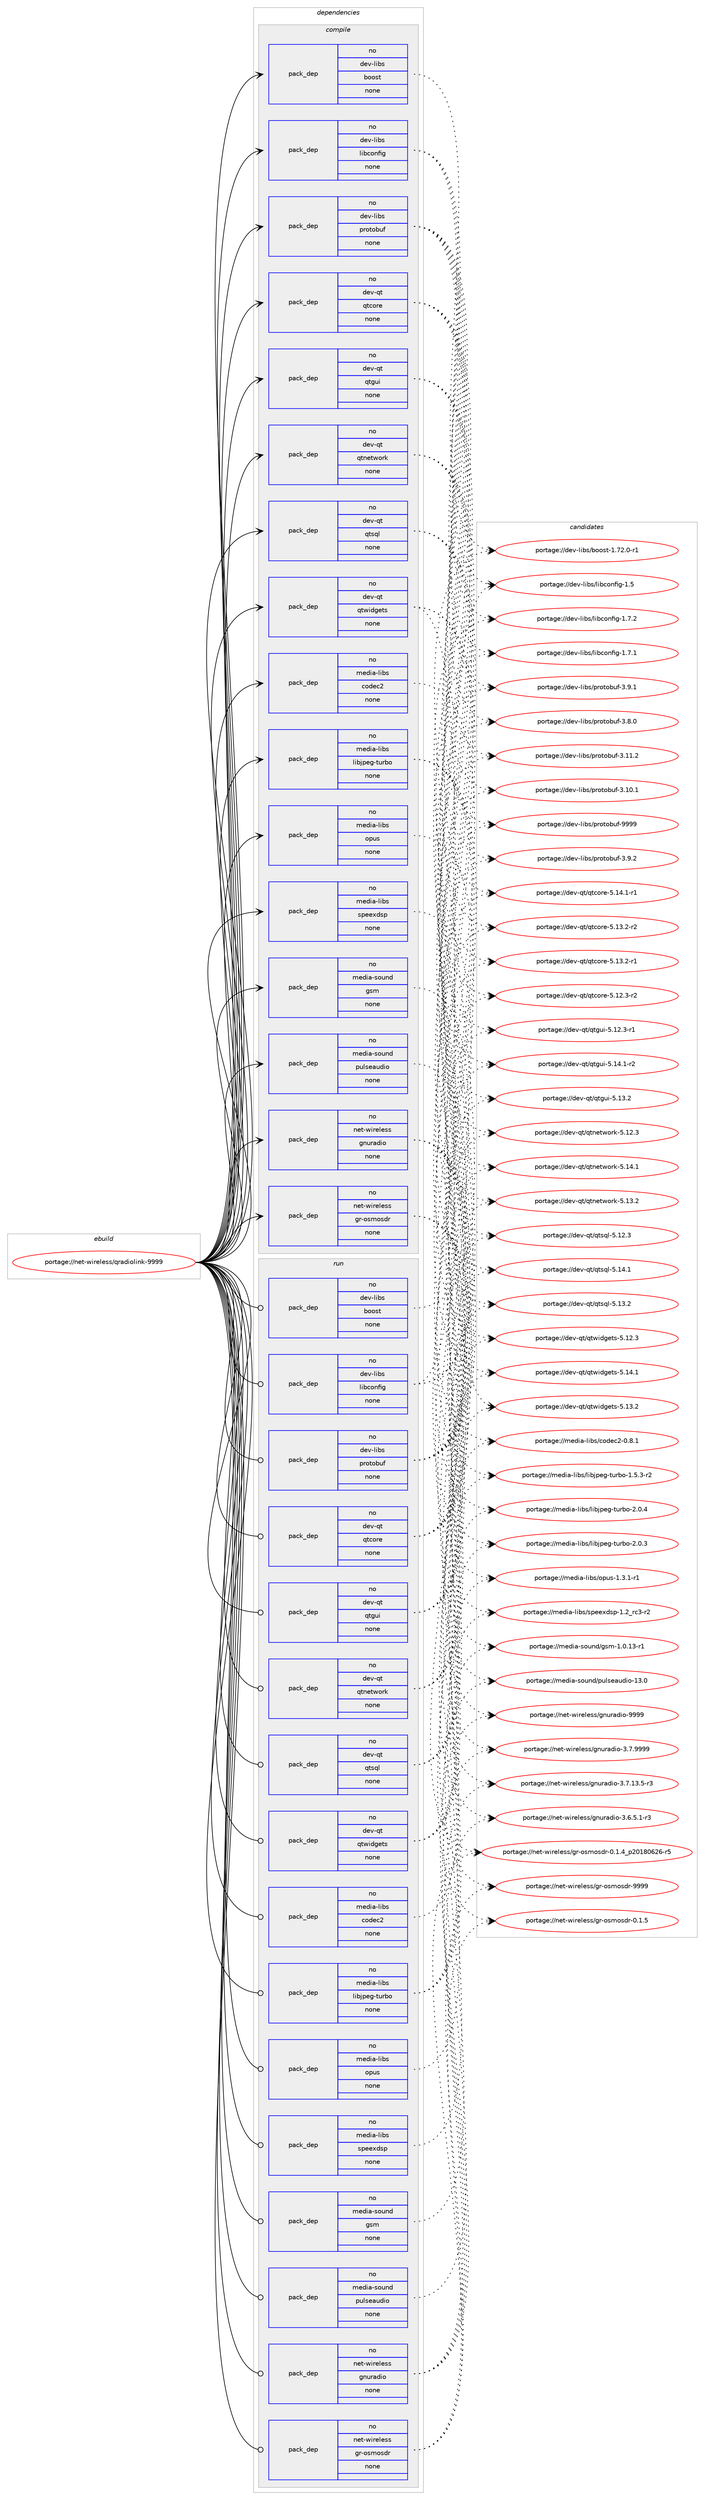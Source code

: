 digraph prolog {

# *************
# Graph options
# *************

newrank=true;
concentrate=true;
compound=true;
graph [rankdir=LR,fontname=Helvetica,fontsize=10,ranksep=1.5];#, ranksep=2.5, nodesep=0.2];
edge  [arrowhead=vee];
node  [fontname=Helvetica,fontsize=10];

# **********
# The ebuild
# **********

subgraph cluster_leftcol {
color=gray;
rank=same;
label=<<i>ebuild</i>>;
id [label="portage://net-wireless/qradiolink-9999", color=red, width=4, href="../net-wireless/qradiolink-9999.svg"];
}

# ****************
# The dependencies
# ****************

subgraph cluster_midcol {
color=gray;
label=<<i>dependencies</i>>;
subgraph cluster_compile {
fillcolor="#eeeeee";
style=filled;
label=<<i>compile</i>>;
subgraph pack50877 {
dependency64697 [label=<<TABLE BORDER="0" CELLBORDER="1" CELLSPACING="0" CELLPADDING="4" WIDTH="220"><TR><TD ROWSPAN="6" CELLPADDING="30">pack_dep</TD></TR><TR><TD WIDTH="110">no</TD></TR><TR><TD>dev-libs</TD></TR><TR><TD>boost</TD></TR><TR><TD>none</TD></TR><TR><TD></TD></TR></TABLE>>, shape=none, color=blue];
}
id:e -> dependency64697:w [weight=20,style="solid",arrowhead="vee"];
subgraph pack50878 {
dependency64698 [label=<<TABLE BORDER="0" CELLBORDER="1" CELLSPACING="0" CELLPADDING="4" WIDTH="220"><TR><TD ROWSPAN="6" CELLPADDING="30">pack_dep</TD></TR><TR><TD WIDTH="110">no</TD></TR><TR><TD>dev-libs</TD></TR><TR><TD>libconfig</TD></TR><TR><TD>none</TD></TR><TR><TD></TD></TR></TABLE>>, shape=none, color=blue];
}
id:e -> dependency64698:w [weight=20,style="solid",arrowhead="vee"];
subgraph pack50879 {
dependency64699 [label=<<TABLE BORDER="0" CELLBORDER="1" CELLSPACING="0" CELLPADDING="4" WIDTH="220"><TR><TD ROWSPAN="6" CELLPADDING="30">pack_dep</TD></TR><TR><TD WIDTH="110">no</TD></TR><TR><TD>dev-libs</TD></TR><TR><TD>protobuf</TD></TR><TR><TD>none</TD></TR><TR><TD></TD></TR></TABLE>>, shape=none, color=blue];
}
id:e -> dependency64699:w [weight=20,style="solid",arrowhead="vee"];
subgraph pack50880 {
dependency64700 [label=<<TABLE BORDER="0" CELLBORDER="1" CELLSPACING="0" CELLPADDING="4" WIDTH="220"><TR><TD ROWSPAN="6" CELLPADDING="30">pack_dep</TD></TR><TR><TD WIDTH="110">no</TD></TR><TR><TD>dev-qt</TD></TR><TR><TD>qtcore</TD></TR><TR><TD>none</TD></TR><TR><TD></TD></TR></TABLE>>, shape=none, color=blue];
}
id:e -> dependency64700:w [weight=20,style="solid",arrowhead="vee"];
subgraph pack50881 {
dependency64701 [label=<<TABLE BORDER="0" CELLBORDER="1" CELLSPACING="0" CELLPADDING="4" WIDTH="220"><TR><TD ROWSPAN="6" CELLPADDING="30">pack_dep</TD></TR><TR><TD WIDTH="110">no</TD></TR><TR><TD>dev-qt</TD></TR><TR><TD>qtgui</TD></TR><TR><TD>none</TD></TR><TR><TD></TD></TR></TABLE>>, shape=none, color=blue];
}
id:e -> dependency64701:w [weight=20,style="solid",arrowhead="vee"];
subgraph pack50882 {
dependency64702 [label=<<TABLE BORDER="0" CELLBORDER="1" CELLSPACING="0" CELLPADDING="4" WIDTH="220"><TR><TD ROWSPAN="6" CELLPADDING="30">pack_dep</TD></TR><TR><TD WIDTH="110">no</TD></TR><TR><TD>dev-qt</TD></TR><TR><TD>qtnetwork</TD></TR><TR><TD>none</TD></TR><TR><TD></TD></TR></TABLE>>, shape=none, color=blue];
}
id:e -> dependency64702:w [weight=20,style="solid",arrowhead="vee"];
subgraph pack50883 {
dependency64703 [label=<<TABLE BORDER="0" CELLBORDER="1" CELLSPACING="0" CELLPADDING="4" WIDTH="220"><TR><TD ROWSPAN="6" CELLPADDING="30">pack_dep</TD></TR><TR><TD WIDTH="110">no</TD></TR><TR><TD>dev-qt</TD></TR><TR><TD>qtsql</TD></TR><TR><TD>none</TD></TR><TR><TD></TD></TR></TABLE>>, shape=none, color=blue];
}
id:e -> dependency64703:w [weight=20,style="solid",arrowhead="vee"];
subgraph pack50884 {
dependency64704 [label=<<TABLE BORDER="0" CELLBORDER="1" CELLSPACING="0" CELLPADDING="4" WIDTH="220"><TR><TD ROWSPAN="6" CELLPADDING="30">pack_dep</TD></TR><TR><TD WIDTH="110">no</TD></TR><TR><TD>dev-qt</TD></TR><TR><TD>qtwidgets</TD></TR><TR><TD>none</TD></TR><TR><TD></TD></TR></TABLE>>, shape=none, color=blue];
}
id:e -> dependency64704:w [weight=20,style="solid",arrowhead="vee"];
subgraph pack50885 {
dependency64705 [label=<<TABLE BORDER="0" CELLBORDER="1" CELLSPACING="0" CELLPADDING="4" WIDTH="220"><TR><TD ROWSPAN="6" CELLPADDING="30">pack_dep</TD></TR><TR><TD WIDTH="110">no</TD></TR><TR><TD>media-libs</TD></TR><TR><TD>codec2</TD></TR><TR><TD>none</TD></TR><TR><TD></TD></TR></TABLE>>, shape=none, color=blue];
}
id:e -> dependency64705:w [weight=20,style="solid",arrowhead="vee"];
subgraph pack50886 {
dependency64706 [label=<<TABLE BORDER="0" CELLBORDER="1" CELLSPACING="0" CELLPADDING="4" WIDTH="220"><TR><TD ROWSPAN="6" CELLPADDING="30">pack_dep</TD></TR><TR><TD WIDTH="110">no</TD></TR><TR><TD>media-libs</TD></TR><TR><TD>libjpeg-turbo</TD></TR><TR><TD>none</TD></TR><TR><TD></TD></TR></TABLE>>, shape=none, color=blue];
}
id:e -> dependency64706:w [weight=20,style="solid",arrowhead="vee"];
subgraph pack50887 {
dependency64707 [label=<<TABLE BORDER="0" CELLBORDER="1" CELLSPACING="0" CELLPADDING="4" WIDTH="220"><TR><TD ROWSPAN="6" CELLPADDING="30">pack_dep</TD></TR><TR><TD WIDTH="110">no</TD></TR><TR><TD>media-libs</TD></TR><TR><TD>opus</TD></TR><TR><TD>none</TD></TR><TR><TD></TD></TR></TABLE>>, shape=none, color=blue];
}
id:e -> dependency64707:w [weight=20,style="solid",arrowhead="vee"];
subgraph pack50888 {
dependency64708 [label=<<TABLE BORDER="0" CELLBORDER="1" CELLSPACING="0" CELLPADDING="4" WIDTH="220"><TR><TD ROWSPAN="6" CELLPADDING="30">pack_dep</TD></TR><TR><TD WIDTH="110">no</TD></TR><TR><TD>media-libs</TD></TR><TR><TD>speexdsp</TD></TR><TR><TD>none</TD></TR><TR><TD></TD></TR></TABLE>>, shape=none, color=blue];
}
id:e -> dependency64708:w [weight=20,style="solid",arrowhead="vee"];
subgraph pack50889 {
dependency64709 [label=<<TABLE BORDER="0" CELLBORDER="1" CELLSPACING="0" CELLPADDING="4" WIDTH="220"><TR><TD ROWSPAN="6" CELLPADDING="30">pack_dep</TD></TR><TR><TD WIDTH="110">no</TD></TR><TR><TD>media-sound</TD></TR><TR><TD>gsm</TD></TR><TR><TD>none</TD></TR><TR><TD></TD></TR></TABLE>>, shape=none, color=blue];
}
id:e -> dependency64709:w [weight=20,style="solid",arrowhead="vee"];
subgraph pack50890 {
dependency64710 [label=<<TABLE BORDER="0" CELLBORDER="1" CELLSPACING="0" CELLPADDING="4" WIDTH="220"><TR><TD ROWSPAN="6" CELLPADDING="30">pack_dep</TD></TR><TR><TD WIDTH="110">no</TD></TR><TR><TD>media-sound</TD></TR><TR><TD>pulseaudio</TD></TR><TR><TD>none</TD></TR><TR><TD></TD></TR></TABLE>>, shape=none, color=blue];
}
id:e -> dependency64710:w [weight=20,style="solid",arrowhead="vee"];
subgraph pack50891 {
dependency64711 [label=<<TABLE BORDER="0" CELLBORDER="1" CELLSPACING="0" CELLPADDING="4" WIDTH="220"><TR><TD ROWSPAN="6" CELLPADDING="30">pack_dep</TD></TR><TR><TD WIDTH="110">no</TD></TR><TR><TD>net-wireless</TD></TR><TR><TD>gnuradio</TD></TR><TR><TD>none</TD></TR><TR><TD></TD></TR></TABLE>>, shape=none, color=blue];
}
id:e -> dependency64711:w [weight=20,style="solid",arrowhead="vee"];
subgraph pack50892 {
dependency64712 [label=<<TABLE BORDER="0" CELLBORDER="1" CELLSPACING="0" CELLPADDING="4" WIDTH="220"><TR><TD ROWSPAN="6" CELLPADDING="30">pack_dep</TD></TR><TR><TD WIDTH="110">no</TD></TR><TR><TD>net-wireless</TD></TR><TR><TD>gr-osmosdr</TD></TR><TR><TD>none</TD></TR><TR><TD></TD></TR></TABLE>>, shape=none, color=blue];
}
id:e -> dependency64712:w [weight=20,style="solid",arrowhead="vee"];
}
subgraph cluster_compileandrun {
fillcolor="#eeeeee";
style=filled;
label=<<i>compile and run</i>>;
}
subgraph cluster_run {
fillcolor="#eeeeee";
style=filled;
label=<<i>run</i>>;
subgraph pack50893 {
dependency64713 [label=<<TABLE BORDER="0" CELLBORDER="1" CELLSPACING="0" CELLPADDING="4" WIDTH="220"><TR><TD ROWSPAN="6" CELLPADDING="30">pack_dep</TD></TR><TR><TD WIDTH="110">no</TD></TR><TR><TD>dev-libs</TD></TR><TR><TD>boost</TD></TR><TR><TD>none</TD></TR><TR><TD></TD></TR></TABLE>>, shape=none, color=blue];
}
id:e -> dependency64713:w [weight=20,style="solid",arrowhead="odot"];
subgraph pack50894 {
dependency64714 [label=<<TABLE BORDER="0" CELLBORDER="1" CELLSPACING="0" CELLPADDING="4" WIDTH="220"><TR><TD ROWSPAN="6" CELLPADDING="30">pack_dep</TD></TR><TR><TD WIDTH="110">no</TD></TR><TR><TD>dev-libs</TD></TR><TR><TD>libconfig</TD></TR><TR><TD>none</TD></TR><TR><TD></TD></TR></TABLE>>, shape=none, color=blue];
}
id:e -> dependency64714:w [weight=20,style="solid",arrowhead="odot"];
subgraph pack50895 {
dependency64715 [label=<<TABLE BORDER="0" CELLBORDER="1" CELLSPACING="0" CELLPADDING="4" WIDTH="220"><TR><TD ROWSPAN="6" CELLPADDING="30">pack_dep</TD></TR><TR><TD WIDTH="110">no</TD></TR><TR><TD>dev-libs</TD></TR><TR><TD>protobuf</TD></TR><TR><TD>none</TD></TR><TR><TD></TD></TR></TABLE>>, shape=none, color=blue];
}
id:e -> dependency64715:w [weight=20,style="solid",arrowhead="odot"];
subgraph pack50896 {
dependency64716 [label=<<TABLE BORDER="0" CELLBORDER="1" CELLSPACING="0" CELLPADDING="4" WIDTH="220"><TR><TD ROWSPAN="6" CELLPADDING="30">pack_dep</TD></TR><TR><TD WIDTH="110">no</TD></TR><TR><TD>dev-qt</TD></TR><TR><TD>qtcore</TD></TR><TR><TD>none</TD></TR><TR><TD></TD></TR></TABLE>>, shape=none, color=blue];
}
id:e -> dependency64716:w [weight=20,style="solid",arrowhead="odot"];
subgraph pack50897 {
dependency64717 [label=<<TABLE BORDER="0" CELLBORDER="1" CELLSPACING="0" CELLPADDING="4" WIDTH="220"><TR><TD ROWSPAN="6" CELLPADDING="30">pack_dep</TD></TR><TR><TD WIDTH="110">no</TD></TR><TR><TD>dev-qt</TD></TR><TR><TD>qtgui</TD></TR><TR><TD>none</TD></TR><TR><TD></TD></TR></TABLE>>, shape=none, color=blue];
}
id:e -> dependency64717:w [weight=20,style="solid",arrowhead="odot"];
subgraph pack50898 {
dependency64718 [label=<<TABLE BORDER="0" CELLBORDER="1" CELLSPACING="0" CELLPADDING="4" WIDTH="220"><TR><TD ROWSPAN="6" CELLPADDING="30">pack_dep</TD></TR><TR><TD WIDTH="110">no</TD></TR><TR><TD>dev-qt</TD></TR><TR><TD>qtnetwork</TD></TR><TR><TD>none</TD></TR><TR><TD></TD></TR></TABLE>>, shape=none, color=blue];
}
id:e -> dependency64718:w [weight=20,style="solid",arrowhead="odot"];
subgraph pack50899 {
dependency64719 [label=<<TABLE BORDER="0" CELLBORDER="1" CELLSPACING="0" CELLPADDING="4" WIDTH="220"><TR><TD ROWSPAN="6" CELLPADDING="30">pack_dep</TD></TR><TR><TD WIDTH="110">no</TD></TR><TR><TD>dev-qt</TD></TR><TR><TD>qtsql</TD></TR><TR><TD>none</TD></TR><TR><TD></TD></TR></TABLE>>, shape=none, color=blue];
}
id:e -> dependency64719:w [weight=20,style="solid",arrowhead="odot"];
subgraph pack50900 {
dependency64720 [label=<<TABLE BORDER="0" CELLBORDER="1" CELLSPACING="0" CELLPADDING="4" WIDTH="220"><TR><TD ROWSPAN="6" CELLPADDING="30">pack_dep</TD></TR><TR><TD WIDTH="110">no</TD></TR><TR><TD>dev-qt</TD></TR><TR><TD>qtwidgets</TD></TR><TR><TD>none</TD></TR><TR><TD></TD></TR></TABLE>>, shape=none, color=blue];
}
id:e -> dependency64720:w [weight=20,style="solid",arrowhead="odot"];
subgraph pack50901 {
dependency64721 [label=<<TABLE BORDER="0" CELLBORDER="1" CELLSPACING="0" CELLPADDING="4" WIDTH="220"><TR><TD ROWSPAN="6" CELLPADDING="30">pack_dep</TD></TR><TR><TD WIDTH="110">no</TD></TR><TR><TD>media-libs</TD></TR><TR><TD>codec2</TD></TR><TR><TD>none</TD></TR><TR><TD></TD></TR></TABLE>>, shape=none, color=blue];
}
id:e -> dependency64721:w [weight=20,style="solid",arrowhead="odot"];
subgraph pack50902 {
dependency64722 [label=<<TABLE BORDER="0" CELLBORDER="1" CELLSPACING="0" CELLPADDING="4" WIDTH="220"><TR><TD ROWSPAN="6" CELLPADDING="30">pack_dep</TD></TR><TR><TD WIDTH="110">no</TD></TR><TR><TD>media-libs</TD></TR><TR><TD>libjpeg-turbo</TD></TR><TR><TD>none</TD></TR><TR><TD></TD></TR></TABLE>>, shape=none, color=blue];
}
id:e -> dependency64722:w [weight=20,style="solid",arrowhead="odot"];
subgraph pack50903 {
dependency64723 [label=<<TABLE BORDER="0" CELLBORDER="1" CELLSPACING="0" CELLPADDING="4" WIDTH="220"><TR><TD ROWSPAN="6" CELLPADDING="30">pack_dep</TD></TR><TR><TD WIDTH="110">no</TD></TR><TR><TD>media-libs</TD></TR><TR><TD>opus</TD></TR><TR><TD>none</TD></TR><TR><TD></TD></TR></TABLE>>, shape=none, color=blue];
}
id:e -> dependency64723:w [weight=20,style="solid",arrowhead="odot"];
subgraph pack50904 {
dependency64724 [label=<<TABLE BORDER="0" CELLBORDER="1" CELLSPACING="0" CELLPADDING="4" WIDTH="220"><TR><TD ROWSPAN="6" CELLPADDING="30">pack_dep</TD></TR><TR><TD WIDTH="110">no</TD></TR><TR><TD>media-libs</TD></TR><TR><TD>speexdsp</TD></TR><TR><TD>none</TD></TR><TR><TD></TD></TR></TABLE>>, shape=none, color=blue];
}
id:e -> dependency64724:w [weight=20,style="solid",arrowhead="odot"];
subgraph pack50905 {
dependency64725 [label=<<TABLE BORDER="0" CELLBORDER="1" CELLSPACING="0" CELLPADDING="4" WIDTH="220"><TR><TD ROWSPAN="6" CELLPADDING="30">pack_dep</TD></TR><TR><TD WIDTH="110">no</TD></TR><TR><TD>media-sound</TD></TR><TR><TD>gsm</TD></TR><TR><TD>none</TD></TR><TR><TD></TD></TR></TABLE>>, shape=none, color=blue];
}
id:e -> dependency64725:w [weight=20,style="solid",arrowhead="odot"];
subgraph pack50906 {
dependency64726 [label=<<TABLE BORDER="0" CELLBORDER="1" CELLSPACING="0" CELLPADDING="4" WIDTH="220"><TR><TD ROWSPAN="6" CELLPADDING="30">pack_dep</TD></TR><TR><TD WIDTH="110">no</TD></TR><TR><TD>media-sound</TD></TR><TR><TD>pulseaudio</TD></TR><TR><TD>none</TD></TR><TR><TD></TD></TR></TABLE>>, shape=none, color=blue];
}
id:e -> dependency64726:w [weight=20,style="solid",arrowhead="odot"];
subgraph pack50907 {
dependency64727 [label=<<TABLE BORDER="0" CELLBORDER="1" CELLSPACING="0" CELLPADDING="4" WIDTH="220"><TR><TD ROWSPAN="6" CELLPADDING="30">pack_dep</TD></TR><TR><TD WIDTH="110">no</TD></TR><TR><TD>net-wireless</TD></TR><TR><TD>gnuradio</TD></TR><TR><TD>none</TD></TR><TR><TD></TD></TR></TABLE>>, shape=none, color=blue];
}
id:e -> dependency64727:w [weight=20,style="solid",arrowhead="odot"];
subgraph pack50908 {
dependency64728 [label=<<TABLE BORDER="0" CELLBORDER="1" CELLSPACING="0" CELLPADDING="4" WIDTH="220"><TR><TD ROWSPAN="6" CELLPADDING="30">pack_dep</TD></TR><TR><TD WIDTH="110">no</TD></TR><TR><TD>net-wireless</TD></TR><TR><TD>gr-osmosdr</TD></TR><TR><TD>none</TD></TR><TR><TD></TD></TR></TABLE>>, shape=none, color=blue];
}
id:e -> dependency64728:w [weight=20,style="solid",arrowhead="odot"];
}
}

# **************
# The candidates
# **************

subgraph cluster_choices {
rank=same;
color=gray;
label=<<i>candidates</i>>;

subgraph choice50877 {
color=black;
nodesep=1;
choice10010111845108105981154798111111115116454946555046484511449 [label="portage://dev-libs/boost-1.72.0-r1", color=red, width=4,href="../dev-libs/boost-1.72.0-r1.svg"];
dependency64697:e -> choice10010111845108105981154798111111115116454946555046484511449:w [style=dotted,weight="100"];
}
subgraph choice50878 {
color=black;
nodesep=1;
choice1001011184510810598115471081059899111110102105103454946554650 [label="portage://dev-libs/libconfig-1.7.2", color=red, width=4,href="../dev-libs/libconfig-1.7.2.svg"];
choice1001011184510810598115471081059899111110102105103454946554649 [label="portage://dev-libs/libconfig-1.7.1", color=red, width=4,href="../dev-libs/libconfig-1.7.1.svg"];
choice100101118451081059811547108105989911111010210510345494653 [label="portage://dev-libs/libconfig-1.5", color=red, width=4,href="../dev-libs/libconfig-1.5.svg"];
dependency64698:e -> choice1001011184510810598115471081059899111110102105103454946554650:w [style=dotted,weight="100"];
dependency64698:e -> choice1001011184510810598115471081059899111110102105103454946554649:w [style=dotted,weight="100"];
dependency64698:e -> choice100101118451081059811547108105989911111010210510345494653:w [style=dotted,weight="100"];
}
subgraph choice50879 {
color=black;
nodesep=1;
choice100101118451081059811547112114111116111981171024557575757 [label="portage://dev-libs/protobuf-9999", color=red, width=4,href="../dev-libs/protobuf-9999.svg"];
choice10010111845108105981154711211411111611198117102455146574650 [label="portage://dev-libs/protobuf-3.9.2", color=red, width=4,href="../dev-libs/protobuf-3.9.2.svg"];
choice10010111845108105981154711211411111611198117102455146574649 [label="portage://dev-libs/protobuf-3.9.1", color=red, width=4,href="../dev-libs/protobuf-3.9.1.svg"];
choice10010111845108105981154711211411111611198117102455146564648 [label="portage://dev-libs/protobuf-3.8.0", color=red, width=4,href="../dev-libs/protobuf-3.8.0.svg"];
choice1001011184510810598115471121141111161119811710245514649494650 [label="portage://dev-libs/protobuf-3.11.2", color=red, width=4,href="../dev-libs/protobuf-3.11.2.svg"];
choice1001011184510810598115471121141111161119811710245514649484649 [label="portage://dev-libs/protobuf-3.10.1", color=red, width=4,href="../dev-libs/protobuf-3.10.1.svg"];
dependency64699:e -> choice100101118451081059811547112114111116111981171024557575757:w [style=dotted,weight="100"];
dependency64699:e -> choice10010111845108105981154711211411111611198117102455146574650:w [style=dotted,weight="100"];
dependency64699:e -> choice10010111845108105981154711211411111611198117102455146574649:w [style=dotted,weight="100"];
dependency64699:e -> choice10010111845108105981154711211411111611198117102455146564648:w [style=dotted,weight="100"];
dependency64699:e -> choice1001011184510810598115471121141111161119811710245514649494650:w [style=dotted,weight="100"];
dependency64699:e -> choice1001011184510810598115471121141111161119811710245514649484649:w [style=dotted,weight="100"];
}
subgraph choice50880 {
color=black;
nodesep=1;
choice100101118451131164711311699111114101455346495246494511449 [label="portage://dev-qt/qtcore-5.14.1-r1", color=red, width=4,href="../dev-qt/qtcore-5.14.1-r1.svg"];
choice100101118451131164711311699111114101455346495146504511450 [label="portage://dev-qt/qtcore-5.13.2-r2", color=red, width=4,href="../dev-qt/qtcore-5.13.2-r2.svg"];
choice100101118451131164711311699111114101455346495146504511449 [label="portage://dev-qt/qtcore-5.13.2-r1", color=red, width=4,href="../dev-qt/qtcore-5.13.2-r1.svg"];
choice100101118451131164711311699111114101455346495046514511450 [label="portage://dev-qt/qtcore-5.12.3-r2", color=red, width=4,href="../dev-qt/qtcore-5.12.3-r2.svg"];
dependency64700:e -> choice100101118451131164711311699111114101455346495246494511449:w [style=dotted,weight="100"];
dependency64700:e -> choice100101118451131164711311699111114101455346495146504511450:w [style=dotted,weight="100"];
dependency64700:e -> choice100101118451131164711311699111114101455346495146504511449:w [style=dotted,weight="100"];
dependency64700:e -> choice100101118451131164711311699111114101455346495046514511450:w [style=dotted,weight="100"];
}
subgraph choice50881 {
color=black;
nodesep=1;
choice1001011184511311647113116103117105455346495246494511450 [label="portage://dev-qt/qtgui-5.14.1-r2", color=red, width=4,href="../dev-qt/qtgui-5.14.1-r2.svg"];
choice100101118451131164711311610311710545534649514650 [label="portage://dev-qt/qtgui-5.13.2", color=red, width=4,href="../dev-qt/qtgui-5.13.2.svg"];
choice1001011184511311647113116103117105455346495046514511449 [label="portage://dev-qt/qtgui-5.12.3-r1", color=red, width=4,href="../dev-qt/qtgui-5.12.3-r1.svg"];
dependency64701:e -> choice1001011184511311647113116103117105455346495246494511450:w [style=dotted,weight="100"];
dependency64701:e -> choice100101118451131164711311610311710545534649514650:w [style=dotted,weight="100"];
dependency64701:e -> choice1001011184511311647113116103117105455346495046514511449:w [style=dotted,weight="100"];
}
subgraph choice50882 {
color=black;
nodesep=1;
choice100101118451131164711311611010111611911111410745534649524649 [label="portage://dev-qt/qtnetwork-5.14.1", color=red, width=4,href="../dev-qt/qtnetwork-5.14.1.svg"];
choice100101118451131164711311611010111611911111410745534649514650 [label="portage://dev-qt/qtnetwork-5.13.2", color=red, width=4,href="../dev-qt/qtnetwork-5.13.2.svg"];
choice100101118451131164711311611010111611911111410745534649504651 [label="portage://dev-qt/qtnetwork-5.12.3", color=red, width=4,href="../dev-qt/qtnetwork-5.12.3.svg"];
dependency64702:e -> choice100101118451131164711311611010111611911111410745534649524649:w [style=dotted,weight="100"];
dependency64702:e -> choice100101118451131164711311611010111611911111410745534649514650:w [style=dotted,weight="100"];
dependency64702:e -> choice100101118451131164711311611010111611911111410745534649504651:w [style=dotted,weight="100"];
}
subgraph choice50883 {
color=black;
nodesep=1;
choice100101118451131164711311611511310845534649524649 [label="portage://dev-qt/qtsql-5.14.1", color=red, width=4,href="../dev-qt/qtsql-5.14.1.svg"];
choice100101118451131164711311611511310845534649514650 [label="portage://dev-qt/qtsql-5.13.2", color=red, width=4,href="../dev-qt/qtsql-5.13.2.svg"];
choice100101118451131164711311611511310845534649504651 [label="portage://dev-qt/qtsql-5.12.3", color=red, width=4,href="../dev-qt/qtsql-5.12.3.svg"];
dependency64703:e -> choice100101118451131164711311611511310845534649524649:w [style=dotted,weight="100"];
dependency64703:e -> choice100101118451131164711311611511310845534649514650:w [style=dotted,weight="100"];
dependency64703:e -> choice100101118451131164711311611511310845534649504651:w [style=dotted,weight="100"];
}
subgraph choice50884 {
color=black;
nodesep=1;
choice100101118451131164711311611910510010310111611545534649524649 [label="portage://dev-qt/qtwidgets-5.14.1", color=red, width=4,href="../dev-qt/qtwidgets-5.14.1.svg"];
choice100101118451131164711311611910510010310111611545534649514650 [label="portage://dev-qt/qtwidgets-5.13.2", color=red, width=4,href="../dev-qt/qtwidgets-5.13.2.svg"];
choice100101118451131164711311611910510010310111611545534649504651 [label="portage://dev-qt/qtwidgets-5.12.3", color=red, width=4,href="../dev-qt/qtwidgets-5.12.3.svg"];
dependency64704:e -> choice100101118451131164711311611910510010310111611545534649524649:w [style=dotted,weight="100"];
dependency64704:e -> choice100101118451131164711311611910510010310111611545534649514650:w [style=dotted,weight="100"];
dependency64704:e -> choice100101118451131164711311611910510010310111611545534649504651:w [style=dotted,weight="100"];
}
subgraph choice50885 {
color=black;
nodesep=1;
choice10910110010597451081059811547991111001019950454846564649 [label="portage://media-libs/codec2-0.8.1", color=red, width=4,href="../media-libs/codec2-0.8.1.svg"];
dependency64705:e -> choice10910110010597451081059811547991111001019950454846564649:w [style=dotted,weight="100"];
}
subgraph choice50886 {
color=black;
nodesep=1;
choice10910110010597451081059811547108105981061121011034511611711498111455046484652 [label="portage://media-libs/libjpeg-turbo-2.0.4", color=red, width=4,href="../media-libs/libjpeg-turbo-2.0.4.svg"];
choice10910110010597451081059811547108105981061121011034511611711498111455046484651 [label="portage://media-libs/libjpeg-turbo-2.0.3", color=red, width=4,href="../media-libs/libjpeg-turbo-2.0.3.svg"];
choice109101100105974510810598115471081059810611210110345116117114981114549465346514511450 [label="portage://media-libs/libjpeg-turbo-1.5.3-r2", color=red, width=4,href="../media-libs/libjpeg-turbo-1.5.3-r2.svg"];
dependency64706:e -> choice10910110010597451081059811547108105981061121011034511611711498111455046484652:w [style=dotted,weight="100"];
dependency64706:e -> choice10910110010597451081059811547108105981061121011034511611711498111455046484651:w [style=dotted,weight="100"];
dependency64706:e -> choice109101100105974510810598115471081059810611210110345116117114981114549465346514511450:w [style=dotted,weight="100"];
}
subgraph choice50887 {
color=black;
nodesep=1;
choice109101100105974510810598115471111121171154549465146494511449 [label="portage://media-libs/opus-1.3.1-r1", color=red, width=4,href="../media-libs/opus-1.3.1-r1.svg"];
dependency64707:e -> choice109101100105974510810598115471111121171154549465146494511449:w [style=dotted,weight="100"];
}
subgraph choice50888 {
color=black;
nodesep=1;
choice10910110010597451081059811547115112101101120100115112454946509511499514511450 [label="portage://media-libs/speexdsp-1.2_rc3-r2", color=red, width=4,href="../media-libs/speexdsp-1.2_rc3-r2.svg"];
dependency64708:e -> choice10910110010597451081059811547115112101101120100115112454946509511499514511450:w [style=dotted,weight="100"];
}
subgraph choice50889 {
color=black;
nodesep=1;
choice109101100105974511511111711010047103115109454946484649514511449 [label="portage://media-sound/gsm-1.0.13-r1", color=red, width=4,href="../media-sound/gsm-1.0.13-r1.svg"];
dependency64709:e -> choice109101100105974511511111711010047103115109454946484649514511449:w [style=dotted,weight="100"];
}
subgraph choice50890 {
color=black;
nodesep=1;
choice109101100105974511511111711010047112117108115101971171001051114549514648 [label="portage://media-sound/pulseaudio-13.0", color=red, width=4,href="../media-sound/pulseaudio-13.0.svg"];
dependency64710:e -> choice109101100105974511511111711010047112117108115101971171001051114549514648:w [style=dotted,weight="100"];
}
subgraph choice50891 {
color=black;
nodesep=1;
choice1101011164511910511410110810111511547103110117114971001051114557575757 [label="portage://net-wireless/gnuradio-9999", color=red, width=4,href="../net-wireless/gnuradio-9999.svg"];
choice110101116451191051141011081011151154710311011711497100105111455146554657575757 [label="portage://net-wireless/gnuradio-3.7.9999", color=red, width=4,href="../net-wireless/gnuradio-3.7.9999.svg"];
choice1101011164511910511410110810111511547103110117114971001051114551465546495146534511451 [label="portage://net-wireless/gnuradio-3.7.13.5-r3", color=red, width=4,href="../net-wireless/gnuradio-3.7.13.5-r3.svg"];
choice11010111645119105114101108101115115471031101171149710010511145514654465346494511451 [label="portage://net-wireless/gnuradio-3.6.5.1-r3", color=red, width=4,href="../net-wireless/gnuradio-3.6.5.1-r3.svg"];
dependency64711:e -> choice1101011164511910511410110810111511547103110117114971001051114557575757:w [style=dotted,weight="100"];
dependency64711:e -> choice110101116451191051141011081011151154710311011711497100105111455146554657575757:w [style=dotted,weight="100"];
dependency64711:e -> choice1101011164511910511410110810111511547103110117114971001051114551465546495146534511451:w [style=dotted,weight="100"];
dependency64711:e -> choice11010111645119105114101108101115115471031101171149710010511145514654465346494511451:w [style=dotted,weight="100"];
}
subgraph choice50892 {
color=black;
nodesep=1;
choice1101011164511910511410110810111511547103114451111151091111151001144557575757 [label="portage://net-wireless/gr-osmosdr-9999", color=red, width=4,href="../net-wireless/gr-osmosdr-9999.svg"];
choice110101116451191051141011081011151154710311445111115109111115100114454846494653 [label="portage://net-wireless/gr-osmosdr-0.1.5", color=red, width=4,href="../net-wireless/gr-osmosdr-0.1.5.svg"];
choice1101011164511910511410110810111511547103114451111151091111151001144548464946529511250484956485450544511453 [label="portage://net-wireless/gr-osmosdr-0.1.4_p20180626-r5", color=red, width=4,href="../net-wireless/gr-osmosdr-0.1.4_p20180626-r5.svg"];
dependency64712:e -> choice1101011164511910511410110810111511547103114451111151091111151001144557575757:w [style=dotted,weight="100"];
dependency64712:e -> choice110101116451191051141011081011151154710311445111115109111115100114454846494653:w [style=dotted,weight="100"];
dependency64712:e -> choice1101011164511910511410110810111511547103114451111151091111151001144548464946529511250484956485450544511453:w [style=dotted,weight="100"];
}
subgraph choice50893 {
color=black;
nodesep=1;
choice10010111845108105981154798111111115116454946555046484511449 [label="portage://dev-libs/boost-1.72.0-r1", color=red, width=4,href="../dev-libs/boost-1.72.0-r1.svg"];
dependency64713:e -> choice10010111845108105981154798111111115116454946555046484511449:w [style=dotted,weight="100"];
}
subgraph choice50894 {
color=black;
nodesep=1;
choice1001011184510810598115471081059899111110102105103454946554650 [label="portage://dev-libs/libconfig-1.7.2", color=red, width=4,href="../dev-libs/libconfig-1.7.2.svg"];
choice1001011184510810598115471081059899111110102105103454946554649 [label="portage://dev-libs/libconfig-1.7.1", color=red, width=4,href="../dev-libs/libconfig-1.7.1.svg"];
choice100101118451081059811547108105989911111010210510345494653 [label="portage://dev-libs/libconfig-1.5", color=red, width=4,href="../dev-libs/libconfig-1.5.svg"];
dependency64714:e -> choice1001011184510810598115471081059899111110102105103454946554650:w [style=dotted,weight="100"];
dependency64714:e -> choice1001011184510810598115471081059899111110102105103454946554649:w [style=dotted,weight="100"];
dependency64714:e -> choice100101118451081059811547108105989911111010210510345494653:w [style=dotted,weight="100"];
}
subgraph choice50895 {
color=black;
nodesep=1;
choice100101118451081059811547112114111116111981171024557575757 [label="portage://dev-libs/protobuf-9999", color=red, width=4,href="../dev-libs/protobuf-9999.svg"];
choice10010111845108105981154711211411111611198117102455146574650 [label="portage://dev-libs/protobuf-3.9.2", color=red, width=4,href="../dev-libs/protobuf-3.9.2.svg"];
choice10010111845108105981154711211411111611198117102455146574649 [label="portage://dev-libs/protobuf-3.9.1", color=red, width=4,href="../dev-libs/protobuf-3.9.1.svg"];
choice10010111845108105981154711211411111611198117102455146564648 [label="portage://dev-libs/protobuf-3.8.0", color=red, width=4,href="../dev-libs/protobuf-3.8.0.svg"];
choice1001011184510810598115471121141111161119811710245514649494650 [label="portage://dev-libs/protobuf-3.11.2", color=red, width=4,href="../dev-libs/protobuf-3.11.2.svg"];
choice1001011184510810598115471121141111161119811710245514649484649 [label="portage://dev-libs/protobuf-3.10.1", color=red, width=4,href="../dev-libs/protobuf-3.10.1.svg"];
dependency64715:e -> choice100101118451081059811547112114111116111981171024557575757:w [style=dotted,weight="100"];
dependency64715:e -> choice10010111845108105981154711211411111611198117102455146574650:w [style=dotted,weight="100"];
dependency64715:e -> choice10010111845108105981154711211411111611198117102455146574649:w [style=dotted,weight="100"];
dependency64715:e -> choice10010111845108105981154711211411111611198117102455146564648:w [style=dotted,weight="100"];
dependency64715:e -> choice1001011184510810598115471121141111161119811710245514649494650:w [style=dotted,weight="100"];
dependency64715:e -> choice1001011184510810598115471121141111161119811710245514649484649:w [style=dotted,weight="100"];
}
subgraph choice50896 {
color=black;
nodesep=1;
choice100101118451131164711311699111114101455346495246494511449 [label="portage://dev-qt/qtcore-5.14.1-r1", color=red, width=4,href="../dev-qt/qtcore-5.14.1-r1.svg"];
choice100101118451131164711311699111114101455346495146504511450 [label="portage://dev-qt/qtcore-5.13.2-r2", color=red, width=4,href="../dev-qt/qtcore-5.13.2-r2.svg"];
choice100101118451131164711311699111114101455346495146504511449 [label="portage://dev-qt/qtcore-5.13.2-r1", color=red, width=4,href="../dev-qt/qtcore-5.13.2-r1.svg"];
choice100101118451131164711311699111114101455346495046514511450 [label="portage://dev-qt/qtcore-5.12.3-r2", color=red, width=4,href="../dev-qt/qtcore-5.12.3-r2.svg"];
dependency64716:e -> choice100101118451131164711311699111114101455346495246494511449:w [style=dotted,weight="100"];
dependency64716:e -> choice100101118451131164711311699111114101455346495146504511450:w [style=dotted,weight="100"];
dependency64716:e -> choice100101118451131164711311699111114101455346495146504511449:w [style=dotted,weight="100"];
dependency64716:e -> choice100101118451131164711311699111114101455346495046514511450:w [style=dotted,weight="100"];
}
subgraph choice50897 {
color=black;
nodesep=1;
choice1001011184511311647113116103117105455346495246494511450 [label="portage://dev-qt/qtgui-5.14.1-r2", color=red, width=4,href="../dev-qt/qtgui-5.14.1-r2.svg"];
choice100101118451131164711311610311710545534649514650 [label="portage://dev-qt/qtgui-5.13.2", color=red, width=4,href="../dev-qt/qtgui-5.13.2.svg"];
choice1001011184511311647113116103117105455346495046514511449 [label="portage://dev-qt/qtgui-5.12.3-r1", color=red, width=4,href="../dev-qt/qtgui-5.12.3-r1.svg"];
dependency64717:e -> choice1001011184511311647113116103117105455346495246494511450:w [style=dotted,weight="100"];
dependency64717:e -> choice100101118451131164711311610311710545534649514650:w [style=dotted,weight="100"];
dependency64717:e -> choice1001011184511311647113116103117105455346495046514511449:w [style=dotted,weight="100"];
}
subgraph choice50898 {
color=black;
nodesep=1;
choice100101118451131164711311611010111611911111410745534649524649 [label="portage://dev-qt/qtnetwork-5.14.1", color=red, width=4,href="../dev-qt/qtnetwork-5.14.1.svg"];
choice100101118451131164711311611010111611911111410745534649514650 [label="portage://dev-qt/qtnetwork-5.13.2", color=red, width=4,href="../dev-qt/qtnetwork-5.13.2.svg"];
choice100101118451131164711311611010111611911111410745534649504651 [label="portage://dev-qt/qtnetwork-5.12.3", color=red, width=4,href="../dev-qt/qtnetwork-5.12.3.svg"];
dependency64718:e -> choice100101118451131164711311611010111611911111410745534649524649:w [style=dotted,weight="100"];
dependency64718:e -> choice100101118451131164711311611010111611911111410745534649514650:w [style=dotted,weight="100"];
dependency64718:e -> choice100101118451131164711311611010111611911111410745534649504651:w [style=dotted,weight="100"];
}
subgraph choice50899 {
color=black;
nodesep=1;
choice100101118451131164711311611511310845534649524649 [label="portage://dev-qt/qtsql-5.14.1", color=red, width=4,href="../dev-qt/qtsql-5.14.1.svg"];
choice100101118451131164711311611511310845534649514650 [label="portage://dev-qt/qtsql-5.13.2", color=red, width=4,href="../dev-qt/qtsql-5.13.2.svg"];
choice100101118451131164711311611511310845534649504651 [label="portage://dev-qt/qtsql-5.12.3", color=red, width=4,href="../dev-qt/qtsql-5.12.3.svg"];
dependency64719:e -> choice100101118451131164711311611511310845534649524649:w [style=dotted,weight="100"];
dependency64719:e -> choice100101118451131164711311611511310845534649514650:w [style=dotted,weight="100"];
dependency64719:e -> choice100101118451131164711311611511310845534649504651:w [style=dotted,weight="100"];
}
subgraph choice50900 {
color=black;
nodesep=1;
choice100101118451131164711311611910510010310111611545534649524649 [label="portage://dev-qt/qtwidgets-5.14.1", color=red, width=4,href="../dev-qt/qtwidgets-5.14.1.svg"];
choice100101118451131164711311611910510010310111611545534649514650 [label="portage://dev-qt/qtwidgets-5.13.2", color=red, width=4,href="../dev-qt/qtwidgets-5.13.2.svg"];
choice100101118451131164711311611910510010310111611545534649504651 [label="portage://dev-qt/qtwidgets-5.12.3", color=red, width=4,href="../dev-qt/qtwidgets-5.12.3.svg"];
dependency64720:e -> choice100101118451131164711311611910510010310111611545534649524649:w [style=dotted,weight="100"];
dependency64720:e -> choice100101118451131164711311611910510010310111611545534649514650:w [style=dotted,weight="100"];
dependency64720:e -> choice100101118451131164711311611910510010310111611545534649504651:w [style=dotted,weight="100"];
}
subgraph choice50901 {
color=black;
nodesep=1;
choice10910110010597451081059811547991111001019950454846564649 [label="portage://media-libs/codec2-0.8.1", color=red, width=4,href="../media-libs/codec2-0.8.1.svg"];
dependency64721:e -> choice10910110010597451081059811547991111001019950454846564649:w [style=dotted,weight="100"];
}
subgraph choice50902 {
color=black;
nodesep=1;
choice10910110010597451081059811547108105981061121011034511611711498111455046484652 [label="portage://media-libs/libjpeg-turbo-2.0.4", color=red, width=4,href="../media-libs/libjpeg-turbo-2.0.4.svg"];
choice10910110010597451081059811547108105981061121011034511611711498111455046484651 [label="portage://media-libs/libjpeg-turbo-2.0.3", color=red, width=4,href="../media-libs/libjpeg-turbo-2.0.3.svg"];
choice109101100105974510810598115471081059810611210110345116117114981114549465346514511450 [label="portage://media-libs/libjpeg-turbo-1.5.3-r2", color=red, width=4,href="../media-libs/libjpeg-turbo-1.5.3-r2.svg"];
dependency64722:e -> choice10910110010597451081059811547108105981061121011034511611711498111455046484652:w [style=dotted,weight="100"];
dependency64722:e -> choice10910110010597451081059811547108105981061121011034511611711498111455046484651:w [style=dotted,weight="100"];
dependency64722:e -> choice109101100105974510810598115471081059810611210110345116117114981114549465346514511450:w [style=dotted,weight="100"];
}
subgraph choice50903 {
color=black;
nodesep=1;
choice109101100105974510810598115471111121171154549465146494511449 [label="portage://media-libs/opus-1.3.1-r1", color=red, width=4,href="../media-libs/opus-1.3.1-r1.svg"];
dependency64723:e -> choice109101100105974510810598115471111121171154549465146494511449:w [style=dotted,weight="100"];
}
subgraph choice50904 {
color=black;
nodesep=1;
choice10910110010597451081059811547115112101101120100115112454946509511499514511450 [label="portage://media-libs/speexdsp-1.2_rc3-r2", color=red, width=4,href="../media-libs/speexdsp-1.2_rc3-r2.svg"];
dependency64724:e -> choice10910110010597451081059811547115112101101120100115112454946509511499514511450:w [style=dotted,weight="100"];
}
subgraph choice50905 {
color=black;
nodesep=1;
choice109101100105974511511111711010047103115109454946484649514511449 [label="portage://media-sound/gsm-1.0.13-r1", color=red, width=4,href="../media-sound/gsm-1.0.13-r1.svg"];
dependency64725:e -> choice109101100105974511511111711010047103115109454946484649514511449:w [style=dotted,weight="100"];
}
subgraph choice50906 {
color=black;
nodesep=1;
choice109101100105974511511111711010047112117108115101971171001051114549514648 [label="portage://media-sound/pulseaudio-13.0", color=red, width=4,href="../media-sound/pulseaudio-13.0.svg"];
dependency64726:e -> choice109101100105974511511111711010047112117108115101971171001051114549514648:w [style=dotted,weight="100"];
}
subgraph choice50907 {
color=black;
nodesep=1;
choice1101011164511910511410110810111511547103110117114971001051114557575757 [label="portage://net-wireless/gnuradio-9999", color=red, width=4,href="../net-wireless/gnuradio-9999.svg"];
choice110101116451191051141011081011151154710311011711497100105111455146554657575757 [label="portage://net-wireless/gnuradio-3.7.9999", color=red, width=4,href="../net-wireless/gnuradio-3.7.9999.svg"];
choice1101011164511910511410110810111511547103110117114971001051114551465546495146534511451 [label="portage://net-wireless/gnuradio-3.7.13.5-r3", color=red, width=4,href="../net-wireless/gnuradio-3.7.13.5-r3.svg"];
choice11010111645119105114101108101115115471031101171149710010511145514654465346494511451 [label="portage://net-wireless/gnuradio-3.6.5.1-r3", color=red, width=4,href="../net-wireless/gnuradio-3.6.5.1-r3.svg"];
dependency64727:e -> choice1101011164511910511410110810111511547103110117114971001051114557575757:w [style=dotted,weight="100"];
dependency64727:e -> choice110101116451191051141011081011151154710311011711497100105111455146554657575757:w [style=dotted,weight="100"];
dependency64727:e -> choice1101011164511910511410110810111511547103110117114971001051114551465546495146534511451:w [style=dotted,weight="100"];
dependency64727:e -> choice11010111645119105114101108101115115471031101171149710010511145514654465346494511451:w [style=dotted,weight="100"];
}
subgraph choice50908 {
color=black;
nodesep=1;
choice1101011164511910511410110810111511547103114451111151091111151001144557575757 [label="portage://net-wireless/gr-osmosdr-9999", color=red, width=4,href="../net-wireless/gr-osmosdr-9999.svg"];
choice110101116451191051141011081011151154710311445111115109111115100114454846494653 [label="portage://net-wireless/gr-osmosdr-0.1.5", color=red, width=4,href="../net-wireless/gr-osmosdr-0.1.5.svg"];
choice1101011164511910511410110810111511547103114451111151091111151001144548464946529511250484956485450544511453 [label="portage://net-wireless/gr-osmosdr-0.1.4_p20180626-r5", color=red, width=4,href="../net-wireless/gr-osmosdr-0.1.4_p20180626-r5.svg"];
dependency64728:e -> choice1101011164511910511410110810111511547103114451111151091111151001144557575757:w [style=dotted,weight="100"];
dependency64728:e -> choice110101116451191051141011081011151154710311445111115109111115100114454846494653:w [style=dotted,weight="100"];
dependency64728:e -> choice1101011164511910511410110810111511547103114451111151091111151001144548464946529511250484956485450544511453:w [style=dotted,weight="100"];
}
}

}
